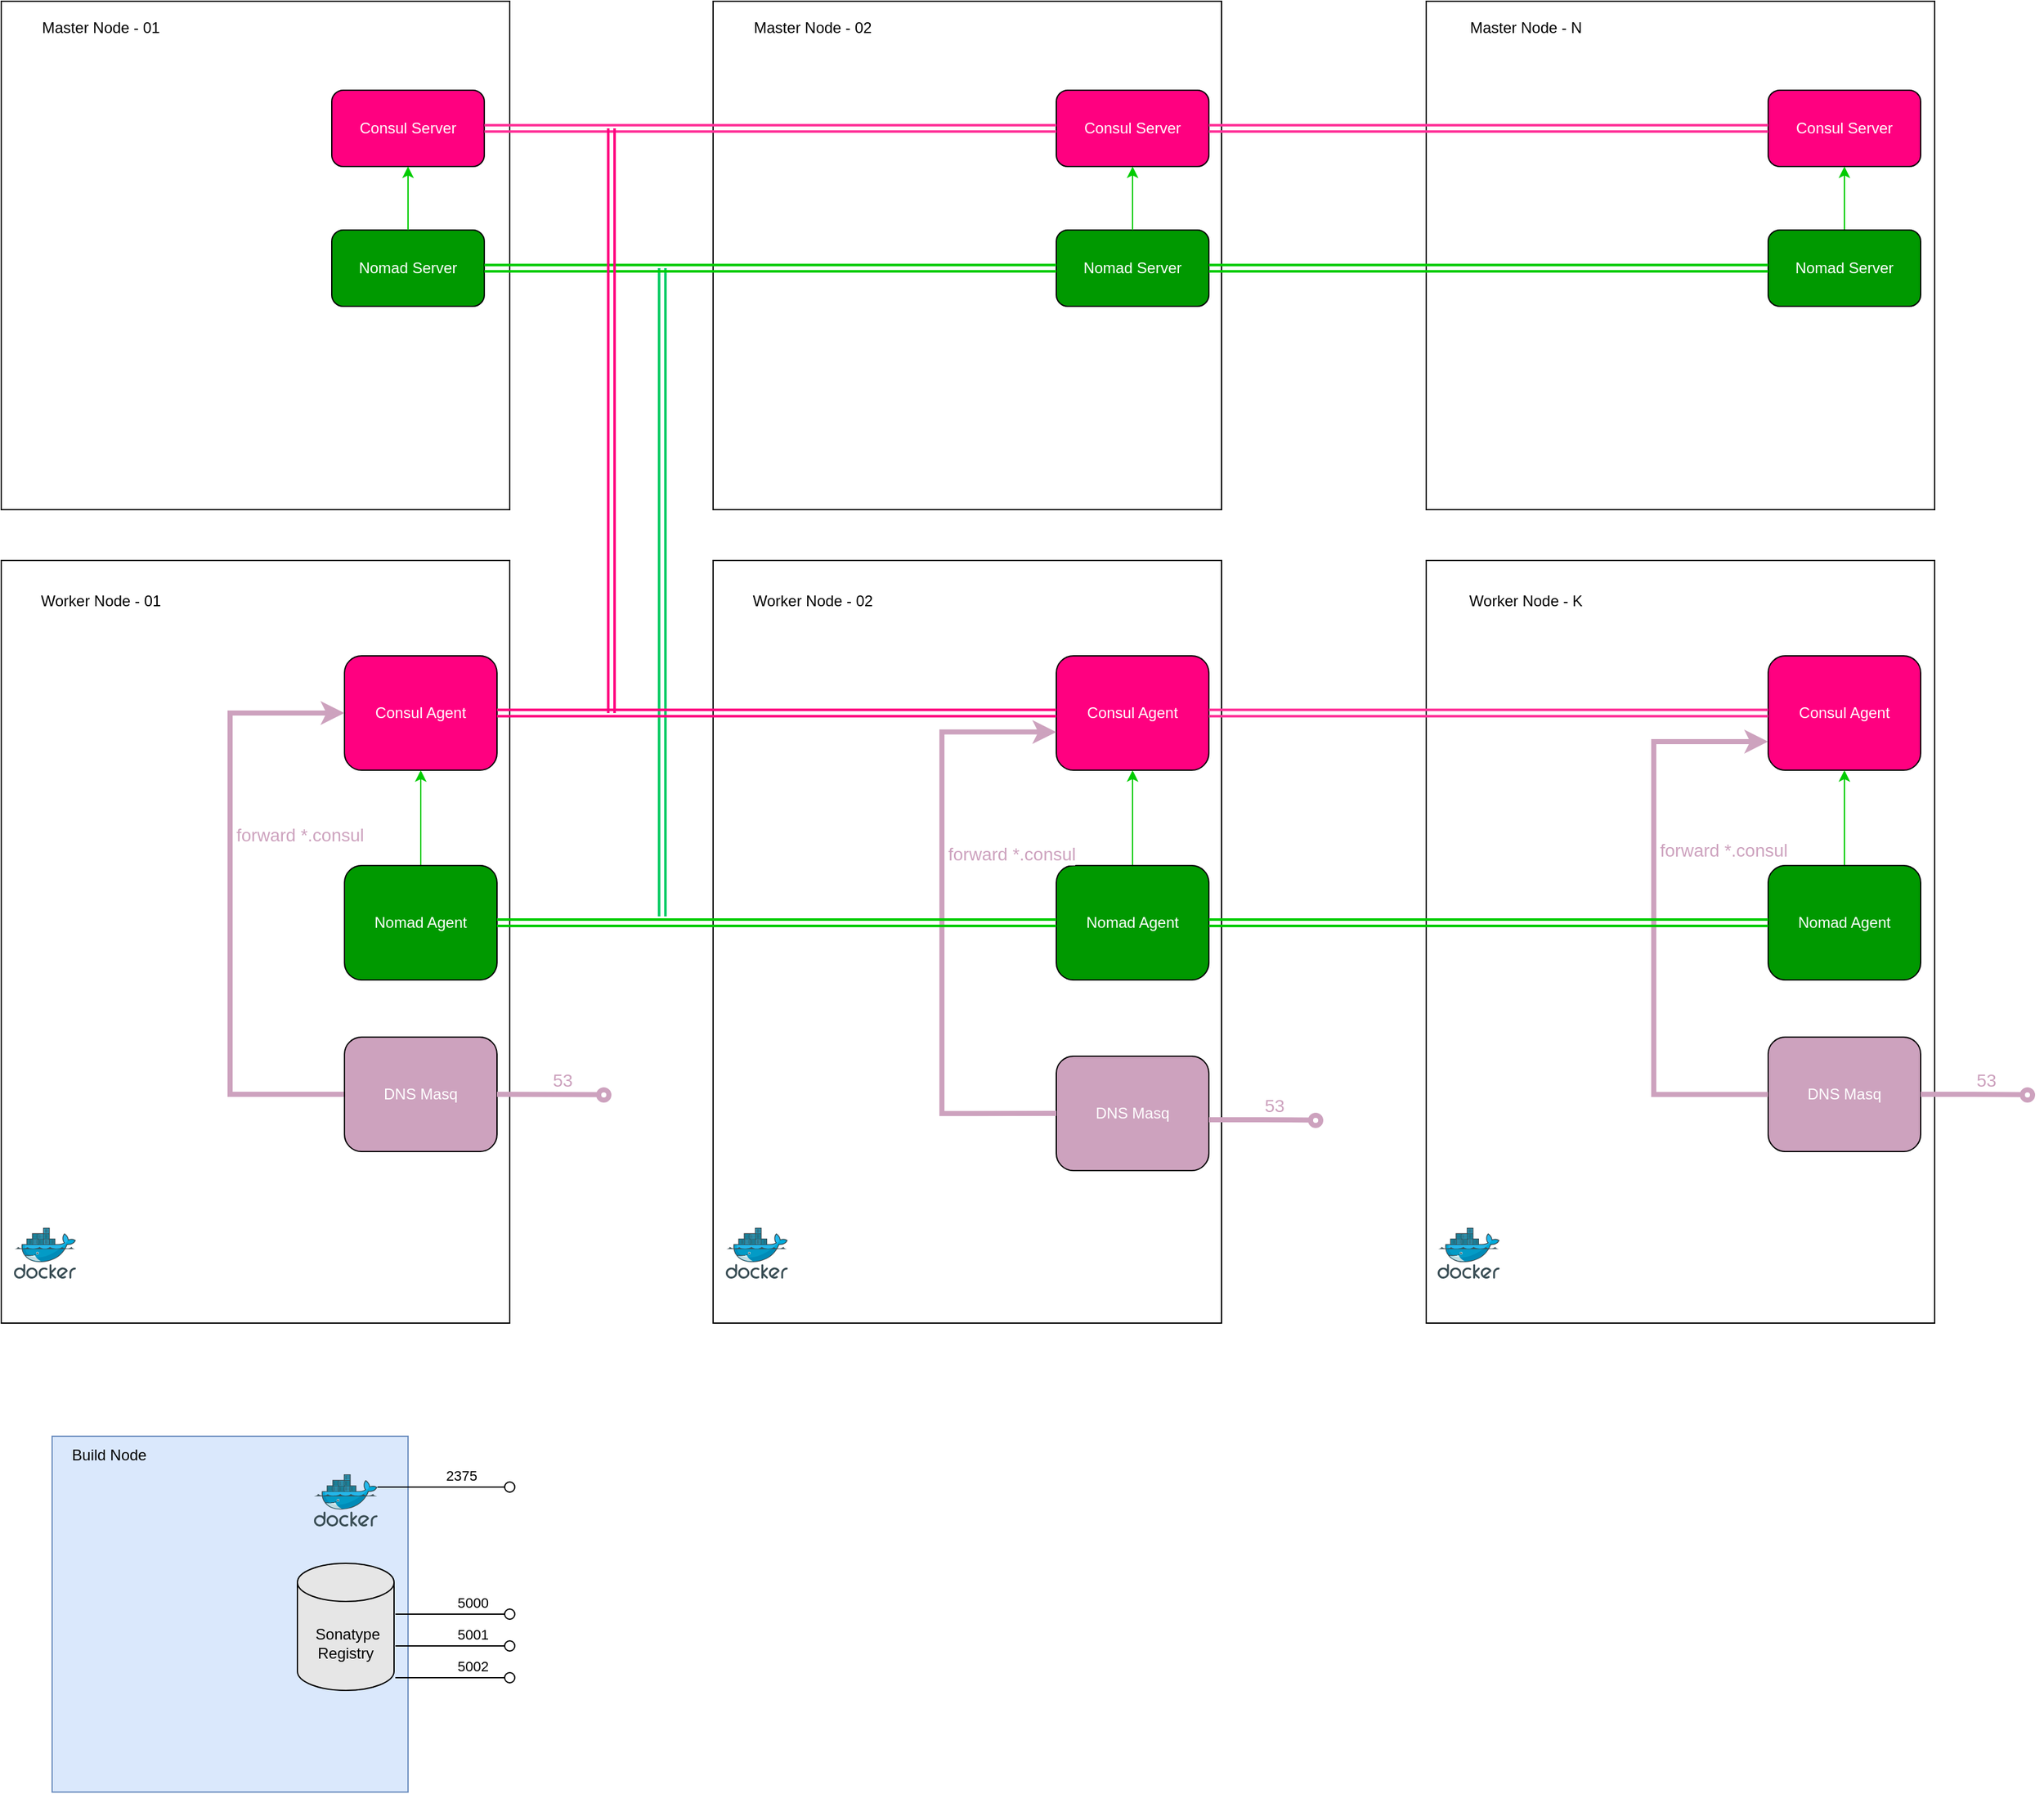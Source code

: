 <mxfile version="20.5.1" type="github">
  <diagram id="6FrJkTGqepBg1Tuwh8yL" name="Seite-1">
    <mxGraphModel dx="2009" dy="1080" grid="1" gridSize="10" guides="1" tooltips="1" connect="1" arrows="1" fold="1" page="1" pageScale="1" pageWidth="827" pageHeight="1169" math="0" shadow="0">
      <root>
        <mxCell id="0" />
        <mxCell id="1" parent="0" />
        <mxCell id="Fz0lCOCFPgg_8n7OzY3J-45" value="" style="group;labelBackgroundColor=none;fillColor=none;" parent="1" vertex="1" connectable="0">
          <mxGeometry x="40" y="480" width="400" height="600" as="geometry" />
        </mxCell>
        <mxCell id="Fz0lCOCFPgg_8n7OzY3J-46" value="" style="whiteSpace=wrap;html=1;" parent="Fz0lCOCFPgg_8n7OzY3J-45" vertex="1">
          <mxGeometry width="400" height="600" as="geometry" />
        </mxCell>
        <mxCell id="Fz0lCOCFPgg_8n7OzY3J-47" value="Worker Node - 01" style="text;html=1;strokeColor=none;fillColor=none;align=center;verticalAlign=middle;whiteSpace=wrap;rounded=0;" parent="Fz0lCOCFPgg_8n7OzY3J-45" vertex="1">
          <mxGeometry width="157.143" height="64.286" as="geometry" />
        </mxCell>
        <mxCell id="Fz0lCOCFPgg_8n7OzY3J-60" value="" style="sketch=0;aspect=fixed;html=1;points=[];align=center;image;fontSize=12;image=img/lib/mscae/Docker.svg;labelPosition=center;verticalLabelPosition=top;verticalAlign=bottom;labelBackgroundColor=none;" parent="Fz0lCOCFPgg_8n7OzY3J-45" vertex="1">
          <mxGeometry x="10" y="525" width="48.78" height="40" as="geometry" />
        </mxCell>
        <mxCell id="Fz0lCOCFPgg_8n7OzY3J-77" value="Consul Agent" style="rounded=1;whiteSpace=wrap;html=1;labelBackgroundColor=none;fontColor=#FFFFFF;fillColor=#FF0080;" parent="Fz0lCOCFPgg_8n7OzY3J-45" vertex="1">
          <mxGeometry x="270" y="75" width="120" height="90" as="geometry" />
        </mxCell>
        <mxCell id="Fz0lCOCFPgg_8n7OzY3J-132" style="edgeStyle=orthogonalEdgeStyle;rounded=0;orthogonalLoop=1;jettySize=auto;html=1;exitX=0.5;exitY=0;exitDx=0;exitDy=0;strokeColor=#00CC00;fontColor=#00CC00;" parent="Fz0lCOCFPgg_8n7OzY3J-45" source="Fz0lCOCFPgg_8n7OzY3J-88" target="Fz0lCOCFPgg_8n7OzY3J-77" edge="1">
          <mxGeometry relative="1" as="geometry" />
        </mxCell>
        <mxCell id="Fz0lCOCFPgg_8n7OzY3J-88" value="Nomad Agent" style="rounded=1;whiteSpace=wrap;html=1;labelBackgroundColor=none;fontColor=#FFFFFF;fillColor=#009900;" parent="Fz0lCOCFPgg_8n7OzY3J-45" vertex="1">
          <mxGeometry x="270" y="240" width="120" height="90" as="geometry" />
        </mxCell>
        <mxCell id="Fz0lCOCFPgg_8n7OzY3J-195" style="edgeStyle=orthogonalEdgeStyle;rounded=0;orthogonalLoop=1;jettySize=auto;html=1;entryX=0;entryY=0.5;entryDx=0;entryDy=0;labelBackgroundColor=default;strokeColor=#CDA2BE;strokeWidth=4;fontColor=#CDA2BE;" parent="Fz0lCOCFPgg_8n7OzY3J-45" source="Fz0lCOCFPgg_8n7OzY3J-167" target="Fz0lCOCFPgg_8n7OzY3J-77" edge="1">
          <mxGeometry relative="1" as="geometry">
            <Array as="points">
              <mxPoint x="180" y="420" />
              <mxPoint x="180" y="120" />
            </Array>
          </mxGeometry>
        </mxCell>
        <mxCell id="Fz0lCOCFPgg_8n7OzY3J-196" value="forward *.consul" style="edgeLabel;html=1;align=left;verticalAlign=middle;resizable=0;points=[];fontColor=#CDA2BE;horizontal=1;fontSize=14;" parent="Fz0lCOCFPgg_8n7OzY3J-195" vertex="1" connectable="0">
          <mxGeometry x="0.049" y="-3" relative="1" as="geometry">
            <mxPoint y="-42" as="offset" />
          </mxGeometry>
        </mxCell>
        <mxCell id="Fz0lCOCFPgg_8n7OzY3J-167" value="DNS Masq" style="rounded=1;whiteSpace=wrap;html=1;labelBackgroundColor=none;fontColor=#FFFFFF;fillColor=#CDA2BE;" parent="Fz0lCOCFPgg_8n7OzY3J-45" vertex="1">
          <mxGeometry x="270" y="375" width="120" height="90" as="geometry" />
        </mxCell>
        <mxCell id="Fz0lCOCFPgg_8n7OzY3J-48" value="" style="group" parent="1" vertex="1" connectable="0">
          <mxGeometry x="600" y="40" width="400" height="430" as="geometry" />
        </mxCell>
        <mxCell id="Fz0lCOCFPgg_8n7OzY3J-49" value="" style="whiteSpace=wrap;html=1;aspect=fixed;" parent="Fz0lCOCFPgg_8n7OzY3J-48" vertex="1">
          <mxGeometry width="400" height="400" as="geometry" />
        </mxCell>
        <mxCell id="Fz0lCOCFPgg_8n7OzY3J-50" value="Master Node - 02" style="text;html=1;strokeColor=none;fillColor=none;align=center;verticalAlign=middle;whiteSpace=wrap;rounded=0;" parent="Fz0lCOCFPgg_8n7OzY3J-48" vertex="1">
          <mxGeometry width="157.143" height="42.857" as="geometry" />
        </mxCell>
        <mxCell id="Fz0lCOCFPgg_8n7OzY3J-67" value="Consul Server" style="rounded=1;whiteSpace=wrap;html=1;labelBackgroundColor=none;fontColor=#FFFFFF;fillColor=#FF0080;" parent="Fz0lCOCFPgg_8n7OzY3J-48" vertex="1">
          <mxGeometry x="270" y="70" width="120" height="60" as="geometry" />
        </mxCell>
        <mxCell id="Fz0lCOCFPgg_8n7OzY3J-86" value="Nomad Server" style="rounded=1;whiteSpace=wrap;html=1;labelBackgroundColor=none;fontColor=#FFFFFF;fillColor=#009900;" parent="Fz0lCOCFPgg_8n7OzY3J-48" vertex="1">
          <mxGeometry x="270" y="180" width="120" height="60" as="geometry" />
        </mxCell>
        <mxCell id="Fz0lCOCFPgg_8n7OzY3J-123" style="edgeStyle=orthogonalEdgeStyle;rounded=0;orthogonalLoop=1;jettySize=auto;html=1;exitX=0.5;exitY=0;exitDx=0;exitDy=0;fontColor=#FFFFFF;strokeColor=#00CC00;" parent="Fz0lCOCFPgg_8n7OzY3J-48" source="Fz0lCOCFPgg_8n7OzY3J-86" target="Fz0lCOCFPgg_8n7OzY3J-67" edge="1">
          <mxGeometry relative="1" as="geometry" />
        </mxCell>
        <mxCell id="Fz0lCOCFPgg_8n7OzY3J-51" value="" style="group" parent="1" vertex="1" connectable="0">
          <mxGeometry x="1161" y="40" width="400" height="400" as="geometry" />
        </mxCell>
        <mxCell id="Fz0lCOCFPgg_8n7OzY3J-52" value="" style="whiteSpace=wrap;html=1;aspect=fixed;" parent="Fz0lCOCFPgg_8n7OzY3J-51" vertex="1">
          <mxGeometry width="400" height="400" as="geometry" />
        </mxCell>
        <mxCell id="Fz0lCOCFPgg_8n7OzY3J-53" value="Master Node - N" style="text;html=1;strokeColor=none;fillColor=none;align=center;verticalAlign=middle;whiteSpace=wrap;rounded=0;" parent="Fz0lCOCFPgg_8n7OzY3J-51" vertex="1">
          <mxGeometry width="157.143" height="42.857" as="geometry" />
        </mxCell>
        <mxCell id="Fz0lCOCFPgg_8n7OzY3J-68" value="Consul Server" style="rounded=1;whiteSpace=wrap;html=1;labelBackgroundColor=none;fontColor=#FFFFFF;fillColor=#FF0080;" parent="Fz0lCOCFPgg_8n7OzY3J-51" vertex="1">
          <mxGeometry x="269" y="70" width="120" height="60" as="geometry" />
        </mxCell>
        <mxCell id="Fz0lCOCFPgg_8n7OzY3J-124" style="edgeStyle=orthogonalEdgeStyle;rounded=0;orthogonalLoop=1;jettySize=auto;html=1;exitX=0.5;exitY=0;exitDx=0;exitDy=0;fontColor=#FFFFFF;strokeColor=#00CC00;" parent="Fz0lCOCFPgg_8n7OzY3J-51" source="Fz0lCOCFPgg_8n7OzY3J-87" target="Fz0lCOCFPgg_8n7OzY3J-68" edge="1">
          <mxGeometry relative="1" as="geometry" />
        </mxCell>
        <mxCell id="Fz0lCOCFPgg_8n7OzY3J-87" value="Nomad Server" style="rounded=1;whiteSpace=wrap;html=1;labelBackgroundColor=none;fontColor=#FFFFFF;fillColor=#009900;" parent="Fz0lCOCFPgg_8n7OzY3J-51" vertex="1">
          <mxGeometry x="269" y="180" width="120" height="60" as="geometry" />
        </mxCell>
        <mxCell id="Fz0lCOCFPgg_8n7OzY3J-54" value="" style="group" parent="1" vertex="1" connectable="0">
          <mxGeometry x="600" y="480" width="400" height="600" as="geometry" />
        </mxCell>
        <mxCell id="Fz0lCOCFPgg_8n7OzY3J-55" value="" style="whiteSpace=wrap;html=1;" parent="Fz0lCOCFPgg_8n7OzY3J-54" vertex="1">
          <mxGeometry width="400" height="600" as="geometry" />
        </mxCell>
        <mxCell id="Fz0lCOCFPgg_8n7OzY3J-56" value="Worker Node - 02" style="text;html=1;strokeColor=none;fillColor=none;align=center;verticalAlign=middle;whiteSpace=wrap;rounded=0;" parent="Fz0lCOCFPgg_8n7OzY3J-54" vertex="1">
          <mxGeometry width="157.143" height="64.286" as="geometry" />
        </mxCell>
        <mxCell id="Fz0lCOCFPgg_8n7OzY3J-61" value="" style="sketch=0;aspect=fixed;html=1;points=[];align=center;image;fontSize=12;image=img/lib/mscae/Docker.svg;labelPosition=center;verticalLabelPosition=top;verticalAlign=bottom;labelBackgroundColor=none;" parent="Fz0lCOCFPgg_8n7OzY3J-54" vertex="1">
          <mxGeometry x="10" y="525" width="48.78" height="40" as="geometry" />
        </mxCell>
        <mxCell id="Fz0lCOCFPgg_8n7OzY3J-84" value="Consul Agent" style="rounded=1;whiteSpace=wrap;html=1;labelBackgroundColor=none;fontColor=#FFFFFF;fillColor=#FF0080;" parent="Fz0lCOCFPgg_8n7OzY3J-54" vertex="1">
          <mxGeometry x="270" y="75" width="120" height="90" as="geometry" />
        </mxCell>
        <mxCell id="Fz0lCOCFPgg_8n7OzY3J-133" style="edgeStyle=orthogonalEdgeStyle;rounded=0;orthogonalLoop=1;jettySize=auto;html=1;exitX=0.5;exitY=0;exitDx=0;exitDy=0;strokeColor=#00CC00;fontColor=#00CC00;" parent="Fz0lCOCFPgg_8n7OzY3J-54" source="Fz0lCOCFPgg_8n7OzY3J-101" target="Fz0lCOCFPgg_8n7OzY3J-84" edge="1">
          <mxGeometry relative="1" as="geometry" />
        </mxCell>
        <mxCell id="Fz0lCOCFPgg_8n7OzY3J-101" value="Nomad Agent" style="rounded=1;whiteSpace=wrap;html=1;labelBackgroundColor=none;fontColor=#FFFFFF;fillColor=#009900;" parent="Fz0lCOCFPgg_8n7OzY3J-54" vertex="1">
          <mxGeometry x="270" y="240" width="120" height="90" as="geometry" />
        </mxCell>
        <mxCell id="Fz0lCOCFPgg_8n7OzY3J-176" value="DNS Masq" style="rounded=1;whiteSpace=wrap;html=1;labelBackgroundColor=none;fontColor=#FFFFFF;fillColor=#CDA2BE;" parent="Fz0lCOCFPgg_8n7OzY3J-54" vertex="1">
          <mxGeometry x="270" y="390" width="120" height="90" as="geometry" />
        </mxCell>
        <mxCell id="Fz0lCOCFPgg_8n7OzY3J-197" style="edgeStyle=orthogonalEdgeStyle;rounded=0;orthogonalLoop=1;jettySize=auto;html=1;entryX=0;entryY=0.5;entryDx=0;entryDy=0;labelBackgroundColor=default;strokeColor=#CDA2BE;strokeWidth=4;fontColor=#CDA2BE;" parent="Fz0lCOCFPgg_8n7OzY3J-54" edge="1">
          <mxGeometry relative="1" as="geometry">
            <mxPoint x="270" y="435.055" as="sourcePoint" />
            <mxPoint x="270" y="134.94" as="targetPoint" />
            <Array as="points">
              <mxPoint x="180" y="434.94" />
              <mxPoint x="180" y="134.94" />
            </Array>
          </mxGeometry>
        </mxCell>
        <mxCell id="Fz0lCOCFPgg_8n7OzY3J-198" value="forward *.consul" style="edgeLabel;html=1;align=left;verticalAlign=middle;resizable=0;points=[];fontColor=#CDA2BE;horizontal=1;fontSize=14;" parent="Fz0lCOCFPgg_8n7OzY3J-197" vertex="1" connectable="0">
          <mxGeometry x="0.049" y="-3" relative="1" as="geometry">
            <mxPoint y="-42" as="offset" />
          </mxGeometry>
        </mxCell>
        <mxCell id="Fz0lCOCFPgg_8n7OzY3J-57" value="" style="group;fontSize=14;fontColor=#CDA2BE;" parent="1" vertex="1" connectable="0">
          <mxGeometry x="1161" y="480" width="400" height="600" as="geometry" />
        </mxCell>
        <mxCell id="Fz0lCOCFPgg_8n7OzY3J-58" value="" style="whiteSpace=wrap;html=1;" parent="Fz0lCOCFPgg_8n7OzY3J-57" vertex="1">
          <mxGeometry width="400" height="600" as="geometry" />
        </mxCell>
        <mxCell id="Fz0lCOCFPgg_8n7OzY3J-59" value="Worker Node - K" style="text;html=1;strokeColor=none;fillColor=none;align=center;verticalAlign=middle;whiteSpace=wrap;rounded=0;" parent="Fz0lCOCFPgg_8n7OzY3J-57" vertex="1">
          <mxGeometry width="157.143" height="64.286" as="geometry" />
        </mxCell>
        <mxCell id="Fz0lCOCFPgg_8n7OzY3J-62" value="" style="sketch=0;html=1;points=[];align=center;image;fontSize=12;image=img/lib/mscae/Docker.svg;labelPosition=center;verticalLabelPosition=top;verticalAlign=bottom;labelBackgroundColor=none;aspect=fixed;" parent="Fz0lCOCFPgg_8n7OzY3J-57" vertex="1">
          <mxGeometry x="9" y="525" width="48.78" height="40" as="geometry" />
        </mxCell>
        <mxCell id="Fz0lCOCFPgg_8n7OzY3J-83" value="Consul Agent" style="rounded=1;whiteSpace=wrap;html=1;labelBackgroundColor=none;fontColor=#FFFFFF;fillColor=#FF0080;" parent="Fz0lCOCFPgg_8n7OzY3J-57" vertex="1">
          <mxGeometry x="269" y="75" width="120" height="90" as="geometry" />
        </mxCell>
        <mxCell id="Fz0lCOCFPgg_8n7OzY3J-134" style="edgeStyle=orthogonalEdgeStyle;rounded=0;orthogonalLoop=1;jettySize=auto;html=1;exitX=0.5;exitY=0;exitDx=0;exitDy=0;strokeColor=#00CC00;fontColor=#00CC00;" parent="Fz0lCOCFPgg_8n7OzY3J-57" source="Fz0lCOCFPgg_8n7OzY3J-102" target="Fz0lCOCFPgg_8n7OzY3J-83" edge="1">
          <mxGeometry relative="1" as="geometry" />
        </mxCell>
        <mxCell id="Fz0lCOCFPgg_8n7OzY3J-102" value="Nomad Agent" style="rounded=1;whiteSpace=wrap;html=1;labelBackgroundColor=none;fontColor=#FFFFFF;fillColor=#009900;" parent="Fz0lCOCFPgg_8n7OzY3J-57" vertex="1">
          <mxGeometry x="269" y="240" width="120" height="90" as="geometry" />
        </mxCell>
        <mxCell id="Fz0lCOCFPgg_8n7OzY3J-177" value="DNS Masq" style="rounded=1;whiteSpace=wrap;html=1;labelBackgroundColor=none;fontColor=#FFFFFF;fillColor=#CDA2BE;" parent="Fz0lCOCFPgg_8n7OzY3J-57" vertex="1">
          <mxGeometry x="269" y="375" width="120" height="90" as="geometry" />
        </mxCell>
        <mxCell id="Fz0lCOCFPgg_8n7OzY3J-199" style="edgeStyle=orthogonalEdgeStyle;rounded=0;orthogonalLoop=1;jettySize=auto;html=1;labelBackgroundColor=default;strokeColor=#CDA2BE;strokeWidth=4;fontColor=#CDA2BE;entryX=0;entryY=0.75;entryDx=0;entryDy=0;" parent="Fz0lCOCFPgg_8n7OzY3J-57" edge="1" target="Fz0lCOCFPgg_8n7OzY3J-83">
          <mxGeometry relative="1" as="geometry">
            <mxPoint x="268.92" y="420.135" as="sourcePoint" />
            <mxPoint x="269" y="120.08" as="targetPoint" />
            <Array as="points">
              <mxPoint x="179" y="420" />
              <mxPoint x="179" y="143" />
            </Array>
          </mxGeometry>
        </mxCell>
        <mxCell id="Fz0lCOCFPgg_8n7OzY3J-200" value="forward *.consul" style="edgeLabel;html=1;align=left;verticalAlign=middle;resizable=0;points=[];fontColor=#CDA2BE;horizontal=1;fontSize=14;" parent="Fz0lCOCFPgg_8n7OzY3J-199" vertex="1" connectable="0">
          <mxGeometry x="0.049" y="-3" relative="1" as="geometry">
            <mxPoint y="-42" as="offset" />
          </mxGeometry>
        </mxCell>
        <mxCell id="Fz0lCOCFPgg_8n7OzY3J-138" style="edgeStyle=orthogonalEdgeStyle;shape=link;rounded=0;orthogonalLoop=1;jettySize=auto;html=1;strokeColor=#FF3399;strokeWidth=2;fontColor=#00CC00;" parent="1" source="Fz0lCOCFPgg_8n7OzY3J-67" target="Fz0lCOCFPgg_8n7OzY3J-68" edge="1">
          <mxGeometry relative="1" as="geometry" />
        </mxCell>
        <mxCell id="Fz0lCOCFPgg_8n7OzY3J-140" style="edgeStyle=orthogonalEdgeStyle;shape=link;rounded=0;orthogonalLoop=1;jettySize=auto;html=1;strokeColor=#FF3399;strokeWidth=2;fontColor=#00CC00;" parent="1" source="Fz0lCOCFPgg_8n7OzY3J-84" target="Fz0lCOCFPgg_8n7OzY3J-83" edge="1">
          <mxGeometry relative="1" as="geometry" />
        </mxCell>
        <mxCell id="Fz0lCOCFPgg_8n7OzY3J-141" style="edgeStyle=orthogonalEdgeStyle;shape=link;rounded=0;orthogonalLoop=1;jettySize=auto;html=1;strokeColor=#00CC00;strokeWidth=2;fontColor=#00CC00;" parent="1" source="Fz0lCOCFPgg_8n7OzY3J-88" target="Fz0lCOCFPgg_8n7OzY3J-101" edge="1">
          <mxGeometry relative="1" as="geometry" />
        </mxCell>
        <mxCell id="Fz0lCOCFPgg_8n7OzY3J-142" style="edgeStyle=orthogonalEdgeStyle;shape=link;rounded=0;orthogonalLoop=1;jettySize=auto;html=1;strokeColor=#00CC00;strokeWidth=2;fontColor=#00CC00;" parent="1" source="Fz0lCOCFPgg_8n7OzY3J-101" target="Fz0lCOCFPgg_8n7OzY3J-102" edge="1">
          <mxGeometry relative="1" as="geometry" />
        </mxCell>
        <mxCell id="Fz0lCOCFPgg_8n7OzY3J-144" style="edgeStyle=orthogonalEdgeStyle;shape=link;rounded=0;orthogonalLoop=1;jettySize=auto;html=1;strokeColor=#00CC00;strokeWidth=2;fontColor=#00CC00;" parent="1" source="Fz0lCOCFPgg_8n7OzY3J-86" target="Fz0lCOCFPgg_8n7OzY3J-87" edge="1">
          <mxGeometry relative="1" as="geometry" />
        </mxCell>
        <mxCell id="x0Fxw4ORqw18cPwXKs9--3" value="" style="whiteSpace=wrap;html=1;aspect=fixed;" parent="1" vertex="1">
          <mxGeometry x="40" y="40" width="400" height="400" as="geometry" />
        </mxCell>
        <mxCell id="x0Fxw4ORqw18cPwXKs9--9" value="Master Node - 01" style="text;html=1;strokeColor=none;fillColor=none;align=center;verticalAlign=middle;whiteSpace=wrap;rounded=0;" parent="1" vertex="1">
          <mxGeometry x="40" y="40" width="157.143" height="42.857" as="geometry" />
        </mxCell>
        <mxCell id="Fz0lCOCFPgg_8n7OzY3J-66" value="Consul Server" style="rounded=1;whiteSpace=wrap;html=1;labelBackgroundColor=none;fontColor=#FFFFFF;fillColor=#FF0080;" parent="1" vertex="1">
          <mxGeometry x="300" y="110" width="120" height="60" as="geometry" />
        </mxCell>
        <mxCell id="Fz0lCOCFPgg_8n7OzY3J-85" value="Nomad Server" style="rounded=1;whiteSpace=wrap;html=1;labelBackgroundColor=none;fontColor=#FFFFFF;fillColor=#009900;" parent="1" vertex="1">
          <mxGeometry x="300" y="220" width="120" height="60" as="geometry" />
        </mxCell>
        <mxCell id="Fz0lCOCFPgg_8n7OzY3J-122" style="edgeStyle=orthogonalEdgeStyle;rounded=0;orthogonalLoop=1;jettySize=auto;html=1;fontColor=#FFFFFF;strokeColor=#00CC00;" parent="1" source="Fz0lCOCFPgg_8n7OzY3J-85" target="Fz0lCOCFPgg_8n7OzY3J-66" edge="1">
          <mxGeometry relative="1" as="geometry" />
        </mxCell>
        <mxCell id="Fz0lCOCFPgg_8n7OzY3J-148" value="" style="endArrow=classic;startArrow=classic;html=1;rounded=0;strokeColor=#00CC66;strokeWidth=2;fontColor=#00CC00;shape=link;" parent="1" edge="1">
          <mxGeometry width="50" height="50" relative="1" as="geometry">
            <mxPoint x="560" y="760" as="sourcePoint" />
            <mxPoint x="560" y="250" as="targetPoint" />
          </mxGeometry>
        </mxCell>
        <mxCell id="Fz0lCOCFPgg_8n7OzY3J-137" style="edgeStyle=orthogonalEdgeStyle;rounded=0;orthogonalLoop=1;jettySize=auto;html=1;strokeColor=#FF3399;fontColor=#00CC00;strokeWidth=2;shape=link;" parent="1" source="Fz0lCOCFPgg_8n7OzY3J-66" target="Fz0lCOCFPgg_8n7OzY3J-67" edge="1">
          <mxGeometry relative="1" as="geometry" />
        </mxCell>
        <mxCell id="Fz0lCOCFPgg_8n7OzY3J-143" style="edgeStyle=orthogonalEdgeStyle;shape=link;rounded=0;orthogonalLoop=1;jettySize=auto;html=1;strokeColor=#00CC00;strokeWidth=2;fontColor=#00CC00;" parent="1" source="Fz0lCOCFPgg_8n7OzY3J-85" target="Fz0lCOCFPgg_8n7OzY3J-86" edge="1">
          <mxGeometry relative="1" as="geometry" />
        </mxCell>
        <mxCell id="Fz0lCOCFPgg_8n7OzY3J-146" style="edgeStyle=orthogonalEdgeStyle;shape=link;rounded=0;orthogonalLoop=1;jettySize=auto;html=1;strokeColor=#FF0080;strokeWidth=2;fontColor=#00CC00;" parent="1" source="Fz0lCOCFPgg_8n7OzY3J-77" target="Fz0lCOCFPgg_8n7OzY3J-84" edge="1">
          <mxGeometry relative="1" as="geometry" />
        </mxCell>
        <mxCell id="Fz0lCOCFPgg_8n7OzY3J-147" value="" style="endArrow=classic;startArrow=classic;html=1;rounded=0;strokeColor=#FF0080;strokeWidth=2;fontColor=#00CC00;shape=link;" parent="1" edge="1">
          <mxGeometry width="50" height="50" relative="1" as="geometry">
            <mxPoint x="520" y="600" as="sourcePoint" />
            <mxPoint x="520" y="140" as="targetPoint" />
          </mxGeometry>
        </mxCell>
        <mxCell id="Fz0lCOCFPgg_8n7OzY3J-201" value="" style="group" parent="1" vertex="1" connectable="0">
          <mxGeometry x="80" y="1169" width="360" height="280" as="geometry" />
        </mxCell>
        <mxCell id="x0Fxw4ORqw18cPwXKs9--8" value="" style="group;fillColor=#E6E6E6;" parent="Fz0lCOCFPgg_8n7OzY3J-201" vertex="1" connectable="0">
          <mxGeometry width="280" height="280" as="geometry" />
        </mxCell>
        <mxCell id="x0Fxw4ORqw18cPwXKs9--1" value="" style="whiteSpace=wrap;html=1;aspect=fixed;fillColor=#dae8fc;strokeColor=#6c8ebf;" parent="x0Fxw4ORqw18cPwXKs9--8" vertex="1">
          <mxGeometry width="280" height="280" as="geometry" />
        </mxCell>
        <mxCell id="x0Fxw4ORqw18cPwXKs9--7" value="Build Node" style="text;html=1;strokeColor=none;fillColor=none;align=center;verticalAlign=middle;whiteSpace=wrap;rounded=0;" parent="x0Fxw4ORqw18cPwXKs9--8" vertex="1">
          <mxGeometry width="90" height="30" as="geometry" />
        </mxCell>
        <mxCell id="Fz0lCOCFPgg_8n7OzY3J-1" value="" style="sketch=0;aspect=fixed;html=1;points=[];align=center;image;fontSize=12;image=img/lib/mscae/Docker.svg;labelPosition=center;verticalLabelPosition=top;verticalAlign=bottom;labelBackgroundColor=none;" parent="x0Fxw4ORqw18cPwXKs9--8" vertex="1">
          <mxGeometry x="206" y="30" width="50" height="41" as="geometry" />
        </mxCell>
        <mxCell id="Fz0lCOCFPgg_8n7OzY3J-4" value="&lt;span style=&quot;background-color: initial;&quot;&gt;&amp;nbsp;Sonatype Registry&lt;/span&gt;" style="shape=cylinder3;whiteSpace=wrap;html=1;boundedLbl=1;backgroundOutline=1;size=15;labelBackgroundColor=none;fontColor=none;fillColor=#E6E6E6;" parent="x0Fxw4ORqw18cPwXKs9--8" vertex="1">
          <mxGeometry x="193" y="100" width="76" height="100" as="geometry" />
        </mxCell>
        <mxCell id="Fz0lCOCFPgg_8n7OzY3J-6" value="2375" style="html=1;verticalAlign=bottom;labelBackgroundColor=none;endArrow=oval;endFill=0;endSize=8;rounded=0;fontColor=none;align=left;" parent="Fz0lCOCFPgg_8n7OzY3J-201" edge="1">
          <mxGeometry width="160" relative="1" as="geometry">
            <mxPoint x="256" y="40" as="sourcePoint" />
            <mxPoint x="360" y="40" as="targetPoint" />
          </mxGeometry>
        </mxCell>
        <mxCell id="Fz0lCOCFPgg_8n7OzY3J-7" value="5000" style="html=1;verticalAlign=bottom;labelBackgroundColor=none;endArrow=oval;endFill=0;endSize=8;rounded=0;fontColor=none;align=left;" parent="Fz0lCOCFPgg_8n7OzY3J-201" edge="1">
          <mxGeometry x="0.048" width="160" relative="1" as="geometry">
            <mxPoint x="270" y="140" as="sourcePoint" />
            <mxPoint x="360" y="140" as="targetPoint" />
            <mxPoint as="offset" />
          </mxGeometry>
        </mxCell>
        <mxCell id="Fz0lCOCFPgg_8n7OzY3J-8" value="5001" style="html=1;verticalAlign=bottom;labelBackgroundColor=none;endArrow=oval;endFill=0;endSize=8;rounded=0;fontColor=none;align=left;" parent="Fz0lCOCFPgg_8n7OzY3J-201" edge="1">
          <mxGeometry x="0.048" width="160" relative="1" as="geometry">
            <mxPoint x="270" y="165" as="sourcePoint" />
            <mxPoint x="360" y="165" as="targetPoint" />
            <mxPoint as="offset" />
          </mxGeometry>
        </mxCell>
        <mxCell id="Fz0lCOCFPgg_8n7OzY3J-10" value="5002" style="html=1;verticalAlign=bottom;labelBackgroundColor=none;endArrow=oval;endFill=0;endSize=8;rounded=0;fontColor=none;align=left;" parent="Fz0lCOCFPgg_8n7OzY3J-201" edge="1">
          <mxGeometry x="0.048" width="160" relative="1" as="geometry">
            <mxPoint x="270" y="190" as="sourcePoint" />
            <mxPoint x="360" y="190" as="targetPoint" />
            <mxPoint as="offset" />
          </mxGeometry>
        </mxCell>
        <mxCell id="7Ig-ETmSCfWgnpEkbWxV-3" value="53" style="html=1;verticalAlign=bottom;labelBackgroundColor=none;endArrow=oval;endFill=0;endSize=8;rounded=0;fontColor=#CDA2BE;align=left;strokeColor=#CDA2BE;strokeWidth=4;fontSize=14;" edge="1" parent="1">
          <mxGeometry width="160" relative="1" as="geometry">
            <mxPoint x="990" y="920" as="sourcePoint" />
            <mxPoint x="1074" y="920.46" as="targetPoint" />
            <Array as="points">
              <mxPoint x="1030" y="920" />
              <mxPoint x="1070" y="920.23" />
            </Array>
          </mxGeometry>
        </mxCell>
        <mxCell id="7Ig-ETmSCfWgnpEkbWxV-4" value="53" style="html=1;verticalAlign=bottom;labelBackgroundColor=none;endArrow=oval;endFill=0;endSize=8;rounded=0;fontColor=#CDA2BE;align=left;strokeColor=#CDA2BE;strokeWidth=4;fontSize=14;" edge="1" parent="1">
          <mxGeometry width="160" relative="1" as="geometry">
            <mxPoint x="430" y="900" as="sourcePoint" />
            <mxPoint x="514" y="900.46" as="targetPoint" />
            <Array as="points">
              <mxPoint x="510" y="900.23" />
            </Array>
          </mxGeometry>
        </mxCell>
        <mxCell id="7Ig-ETmSCfWgnpEkbWxV-5" value="53" style="html=1;verticalAlign=bottom;labelBackgroundColor=none;endArrow=oval;endFill=0;endSize=8;rounded=0;fontColor=#CDA2BE;align=left;strokeColor=#CDA2BE;strokeWidth=4;fontSize=14;" edge="1" parent="1">
          <mxGeometry width="160" relative="1" as="geometry">
            <mxPoint x="1550" y="900" as="sourcePoint" />
            <mxPoint x="1634" y="900.46" as="targetPoint" />
            <Array as="points">
              <mxPoint x="1590" y="900" />
              <mxPoint x="1630" y="900.23" />
            </Array>
          </mxGeometry>
        </mxCell>
      </root>
    </mxGraphModel>
  </diagram>
</mxfile>
